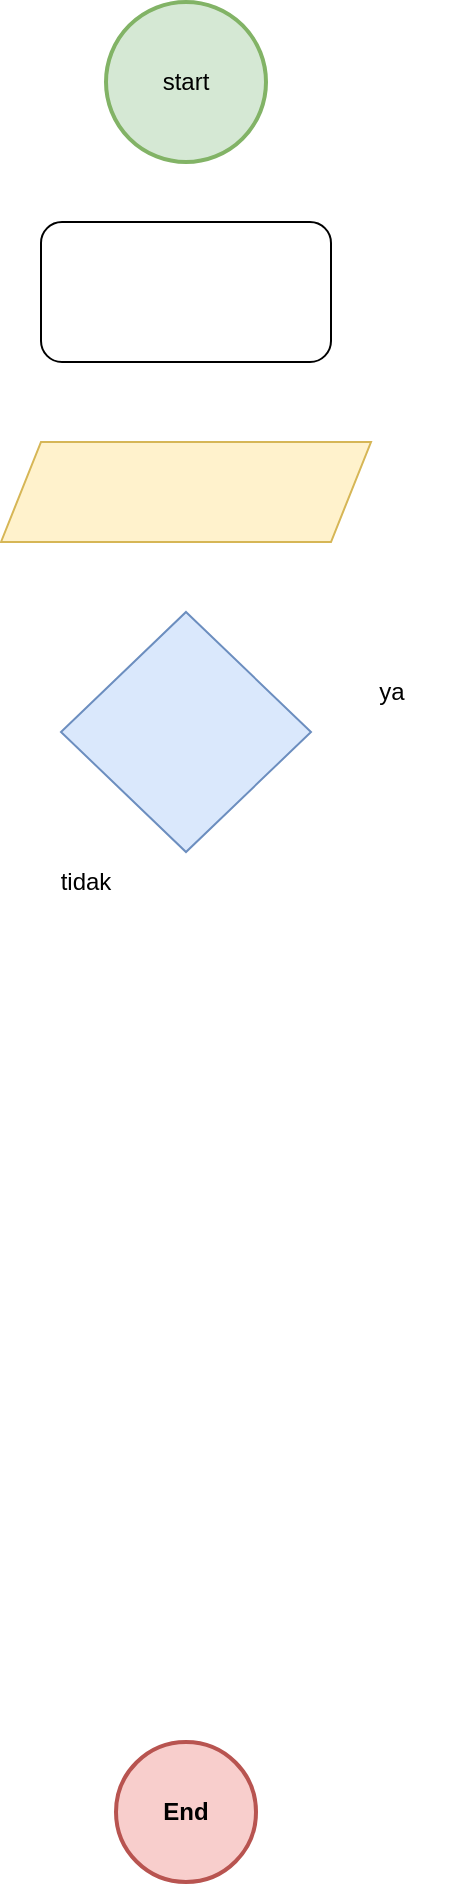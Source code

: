 <mxfile version="20.8.23" type="github">
  <diagram name="Page-1" id="MjDAcZi4vVRPYRIMRNXr">
    <mxGraphModel dx="1363" dy="926" grid="1" gridSize="10" guides="1" tooltips="1" connect="1" arrows="1" fold="1" page="1" pageScale="1" pageWidth="850" pageHeight="1100" math="0" shadow="0">
      <root>
        <mxCell id="0" />
        <mxCell id="1" parent="0" />
        <mxCell id="WrWgYgiQ353z9BennWwm-1" value="End" style="ellipse;whiteSpace=wrap;html=1;aspect=fixed;fillColor=#f8cecc;strokeColor=#b85450;fontStyle=1;strokeWidth=2;" vertex="1" parent="1">
          <mxGeometry x="115" y="950" width="70" height="70" as="geometry" />
        </mxCell>
        <mxCell id="WrWgYgiQ353z9BennWwm-2" value="" style="rhombus;whiteSpace=wrap;html=1;fillColor=#dae8fc;strokeColor=#6c8ebf;" vertex="1" parent="1">
          <mxGeometry x="87.5" y="385" width="125" height="120" as="geometry" />
        </mxCell>
        <mxCell id="WrWgYgiQ353z9BennWwm-3" value="ya" style="text;html=1;strokeColor=none;fillColor=none;align=center;verticalAlign=middle;whiteSpace=wrap;rounded=0;" vertex="1" parent="1">
          <mxGeometry x="222.5" y="410" width="60" height="30" as="geometry" />
        </mxCell>
        <mxCell id="WrWgYgiQ353z9BennWwm-4" value="" style="rounded=1;whiteSpace=wrap;html=1;fontSize=12;glass=0;strokeWidth=1;shadow=0;" vertex="1" parent="1">
          <mxGeometry x="77.5" y="190" width="145" height="70" as="geometry" />
        </mxCell>
        <mxCell id="WrWgYgiQ353z9BennWwm-5" value="tidak" style="text;html=1;strokeColor=none;fillColor=none;align=center;verticalAlign=middle;whiteSpace=wrap;rounded=0;" vertex="1" parent="1">
          <mxGeometry x="70" y="505" width="60" height="30" as="geometry" />
        </mxCell>
        <mxCell id="WrWgYgiQ353z9BennWwm-6" value="start" style="ellipse;whiteSpace=wrap;html=1;fillColor=#d5e8d4;strokeColor=#82b366;strokeWidth=2;" vertex="1" parent="1">
          <mxGeometry x="110" y="80" width="80" height="80" as="geometry" />
        </mxCell>
        <mxCell id="WrWgYgiQ353z9BennWwm-7" value="" style="shape=parallelogram;perimeter=parallelogramPerimeter;whiteSpace=wrap;html=1;fixedSize=1;strokeWidth=1;fillColor=#fff2cc;strokeColor=#d6b656;" vertex="1" parent="1">
          <mxGeometry x="57.5" y="300" width="185" height="50" as="geometry" />
        </mxCell>
      </root>
    </mxGraphModel>
  </diagram>
</mxfile>
